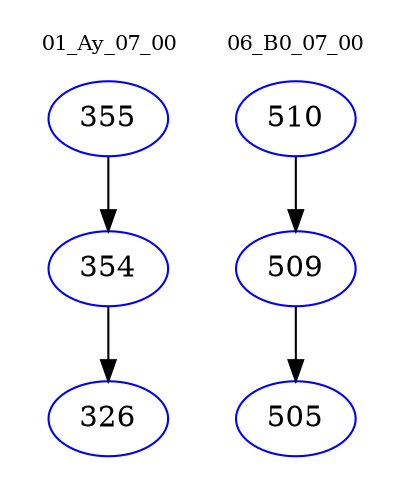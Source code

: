 digraph{
subgraph cluster_0 {
color = white
label = "01_Ay_07_00";
fontsize=10;
T0_355 [label="355", color="blue"]
T0_355 -> T0_354 [color="black"]
T0_354 [label="354", color="blue"]
T0_354 -> T0_326 [color="black"]
T0_326 [label="326", color="blue"]
}
subgraph cluster_1 {
color = white
label = "06_B0_07_00";
fontsize=10;
T1_510 [label="510", color="blue"]
T1_510 -> T1_509 [color="black"]
T1_509 [label="509", color="blue"]
T1_509 -> T1_505 [color="black"]
T1_505 [label="505", color="blue"]
}
}
